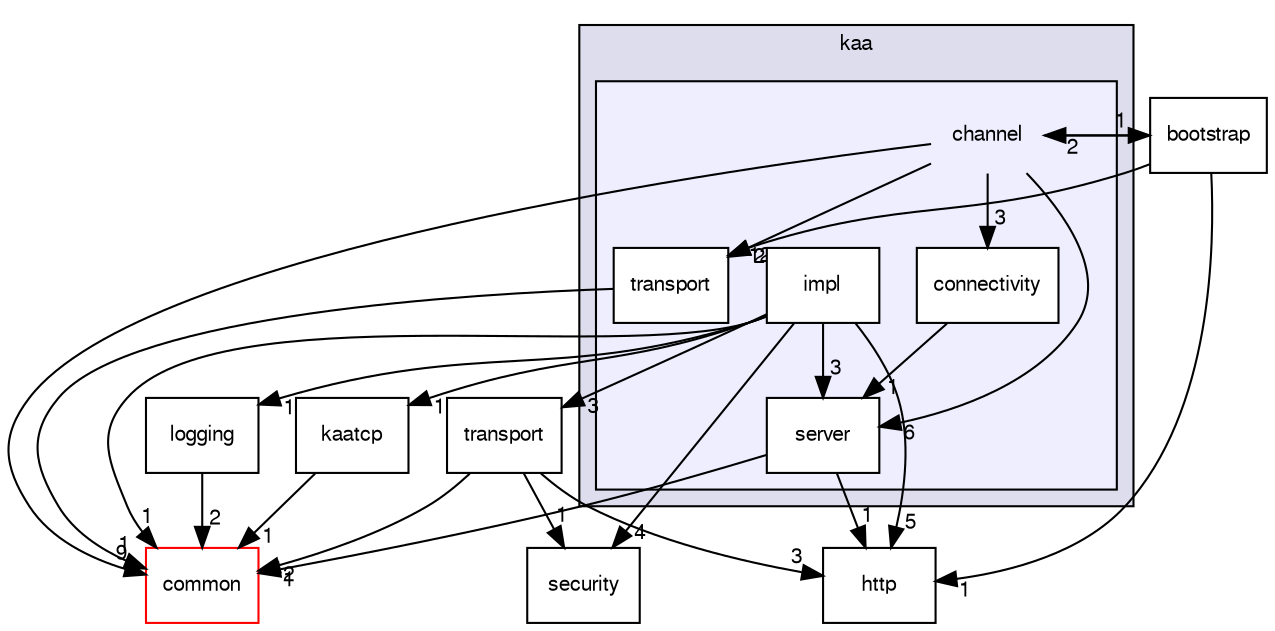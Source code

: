 digraph "/var/lib/jenkins/workspace/kaa/client/client-multi/client-cpp/kaa/channel" {
  bgcolor=transparent;
  compound=true
  node [ fontsize="10", fontname="FreeSans"];
  edge [ labelfontsize="10", labelfontname="FreeSans"];
  subgraph clusterdir_870bea017f31390b9e86f2a1fca8623f {
    graph [ bgcolor="#ddddee", pencolor="black", label="kaa" fontname="FreeSans", fontsize="10", URL="dir_870bea017f31390b9e86f2a1fca8623f.html"]
  subgraph clusterdir_a9530586dc064ed366c61e74921a5d3b {
    graph [ bgcolor="#eeeeff", pencolor="black", label="" URL="dir_a9530586dc064ed366c61e74921a5d3b.html"];
    dir_a9530586dc064ed366c61e74921a5d3b [shape=plaintext label="channel"];
    dir_8a7e299732a18142ab0961945eda98b7 [shape=box label="connectivity" color="black" fillcolor="white" style="filled" URL="dir_8a7e299732a18142ab0961945eda98b7.html"];
    dir_86c3445223b6c6e563c90193e5a3a548 [shape=box label="impl" color="black" fillcolor="white" style="filled" URL="dir_86c3445223b6c6e563c90193e5a3a548.html"];
    dir_74744bb5e34682e8e5a7ef98663c824e [shape=box label="server" color="black" fillcolor="white" style="filled" URL="dir_74744bb5e34682e8e5a7ef98663c824e.html"];
    dir_e4267f7d3b07dcd6173373719f96af48 [shape=box label="transport" color="black" fillcolor="white" style="filled" URL="dir_e4267f7d3b07dcd6173373719f96af48.html"];
  }
  }
  dir_83cfbc14f76eeadd8bee42771ab9afb2 [shape=box label="logging" URL="dir_83cfbc14f76eeadd8bee42771ab9afb2.html"];
  dir_03646d3b40648305b1a89470acd04560 [shape=box label="kaatcp" URL="dir_03646d3b40648305b1a89470acd04560.html"];
  dir_6c0552eb1eb5e20e77ce3b84da3f2994 [shape=box label="http" URL="dir_6c0552eb1eb5e20e77ce3b84da3f2994.html"];
  dir_79147db40e09c589ee3c59d5505e09bb [shape=box label="bootstrap" URL="dir_79147db40e09c589ee3c59d5505e09bb.html"];
  dir_30557bf2c9a48d66bc9d0bc974de35d5 [shape=box label="transport" URL="dir_30557bf2c9a48d66bc9d0bc974de35d5.html"];
  dir_dc04581cf0f553de79abf65c8a71b1bc [shape=box label="common" color="red" URL="dir_dc04581cf0f553de79abf65c8a71b1bc.html"];
  dir_8bf1b24f7d08805d73fd9e7b147aebfa [shape=box label="security" URL="dir_8bf1b24f7d08805d73fd9e7b147aebfa.html"];
  dir_83cfbc14f76eeadd8bee42771ab9afb2->dir_dc04581cf0f553de79abf65c8a71b1bc [headlabel="2", labeldistance=1.5 headhref="dir_000028_000015.html"];
  dir_03646d3b40648305b1a89470acd04560->dir_dc04581cf0f553de79abf65c8a71b1bc [headlabel="1", labeldistance=1.5 headhref="dir_000026_000015.html"];
  dir_a9530586dc064ed366c61e74921a5d3b->dir_79147db40e09c589ee3c59d5505e09bb [headlabel="1", labeldistance=1.5 headhref="dir_000010_000009.html"];
  dir_a9530586dc064ed366c61e74921a5d3b->dir_e4267f7d3b07dcd6173373719f96af48 [headlabel="12", labeldistance=1.5 headhref="dir_000010_000014.html"];
  dir_a9530586dc064ed366c61e74921a5d3b->dir_8a7e299732a18142ab0961945eda98b7 [headlabel="3", labeldistance=1.5 headhref="dir_000010_000011.html"];
  dir_a9530586dc064ed366c61e74921a5d3b->dir_74744bb5e34682e8e5a7ef98663c824e [headlabel="6", labeldistance=1.5 headhref="dir_000010_000013.html"];
  dir_a9530586dc064ed366c61e74921a5d3b->dir_dc04581cf0f553de79abf65c8a71b1bc [headlabel="9", labeldistance=1.5 headhref="dir_000010_000015.html"];
  dir_79147db40e09c589ee3c59d5505e09bb->dir_a9530586dc064ed366c61e74921a5d3b [headlabel="2", labeldistance=1.5 headhref="dir_000009_000010.html"];
  dir_79147db40e09c589ee3c59d5505e09bb->dir_6c0552eb1eb5e20e77ce3b84da3f2994 [headlabel="1", labeldistance=1.5 headhref="dir_000009_000025.html"];
  dir_79147db40e09c589ee3c59d5505e09bb->dir_e4267f7d3b07dcd6173373719f96af48 [headlabel="2", labeldistance=1.5 headhref="dir_000009_000014.html"];
  dir_86c3445223b6c6e563c90193e5a3a548->dir_83cfbc14f76eeadd8bee42771ab9afb2 [headlabel="1", labeldistance=1.5 headhref="dir_000012_000028.html"];
  dir_86c3445223b6c6e563c90193e5a3a548->dir_03646d3b40648305b1a89470acd04560 [headlabel="1", labeldistance=1.5 headhref="dir_000012_000026.html"];
  dir_86c3445223b6c6e563c90193e5a3a548->dir_6c0552eb1eb5e20e77ce3b84da3f2994 [headlabel="5", labeldistance=1.5 headhref="dir_000012_000025.html"];
  dir_86c3445223b6c6e563c90193e5a3a548->dir_30557bf2c9a48d66bc9d0bc974de35d5 [headlabel="3", labeldistance=1.5 headhref="dir_000012_000034.html"];
  dir_86c3445223b6c6e563c90193e5a3a548->dir_74744bb5e34682e8e5a7ef98663c824e [headlabel="3", labeldistance=1.5 headhref="dir_000012_000013.html"];
  dir_86c3445223b6c6e563c90193e5a3a548->dir_dc04581cf0f553de79abf65c8a71b1bc [headlabel="1", labeldistance=1.5 headhref="dir_000012_000015.html"];
  dir_86c3445223b6c6e563c90193e5a3a548->dir_8bf1b24f7d08805d73fd9e7b147aebfa [headlabel="4", labeldistance=1.5 headhref="dir_000012_000033.html"];
  dir_e4267f7d3b07dcd6173373719f96af48->dir_dc04581cf0f553de79abf65c8a71b1bc [headlabel="1", labeldistance=1.5 headhref="dir_000014_000015.html"];
  dir_30557bf2c9a48d66bc9d0bc974de35d5->dir_6c0552eb1eb5e20e77ce3b84da3f2994 [headlabel="3", labeldistance=1.5 headhref="dir_000034_000025.html"];
  dir_30557bf2c9a48d66bc9d0bc974de35d5->dir_dc04581cf0f553de79abf65c8a71b1bc [headlabel="2", labeldistance=1.5 headhref="dir_000034_000015.html"];
  dir_30557bf2c9a48d66bc9d0bc974de35d5->dir_8bf1b24f7d08805d73fd9e7b147aebfa [headlabel="1", labeldistance=1.5 headhref="dir_000034_000033.html"];
  dir_8a7e299732a18142ab0961945eda98b7->dir_74744bb5e34682e8e5a7ef98663c824e [headlabel="1", labeldistance=1.5 headhref="dir_000011_000013.html"];
  dir_74744bb5e34682e8e5a7ef98663c824e->dir_6c0552eb1eb5e20e77ce3b84da3f2994 [headlabel="1", labeldistance=1.5 headhref="dir_000013_000025.html"];
  dir_74744bb5e34682e8e5a7ef98663c824e->dir_dc04581cf0f553de79abf65c8a71b1bc [headlabel="1", labeldistance=1.5 headhref="dir_000013_000015.html"];
}
